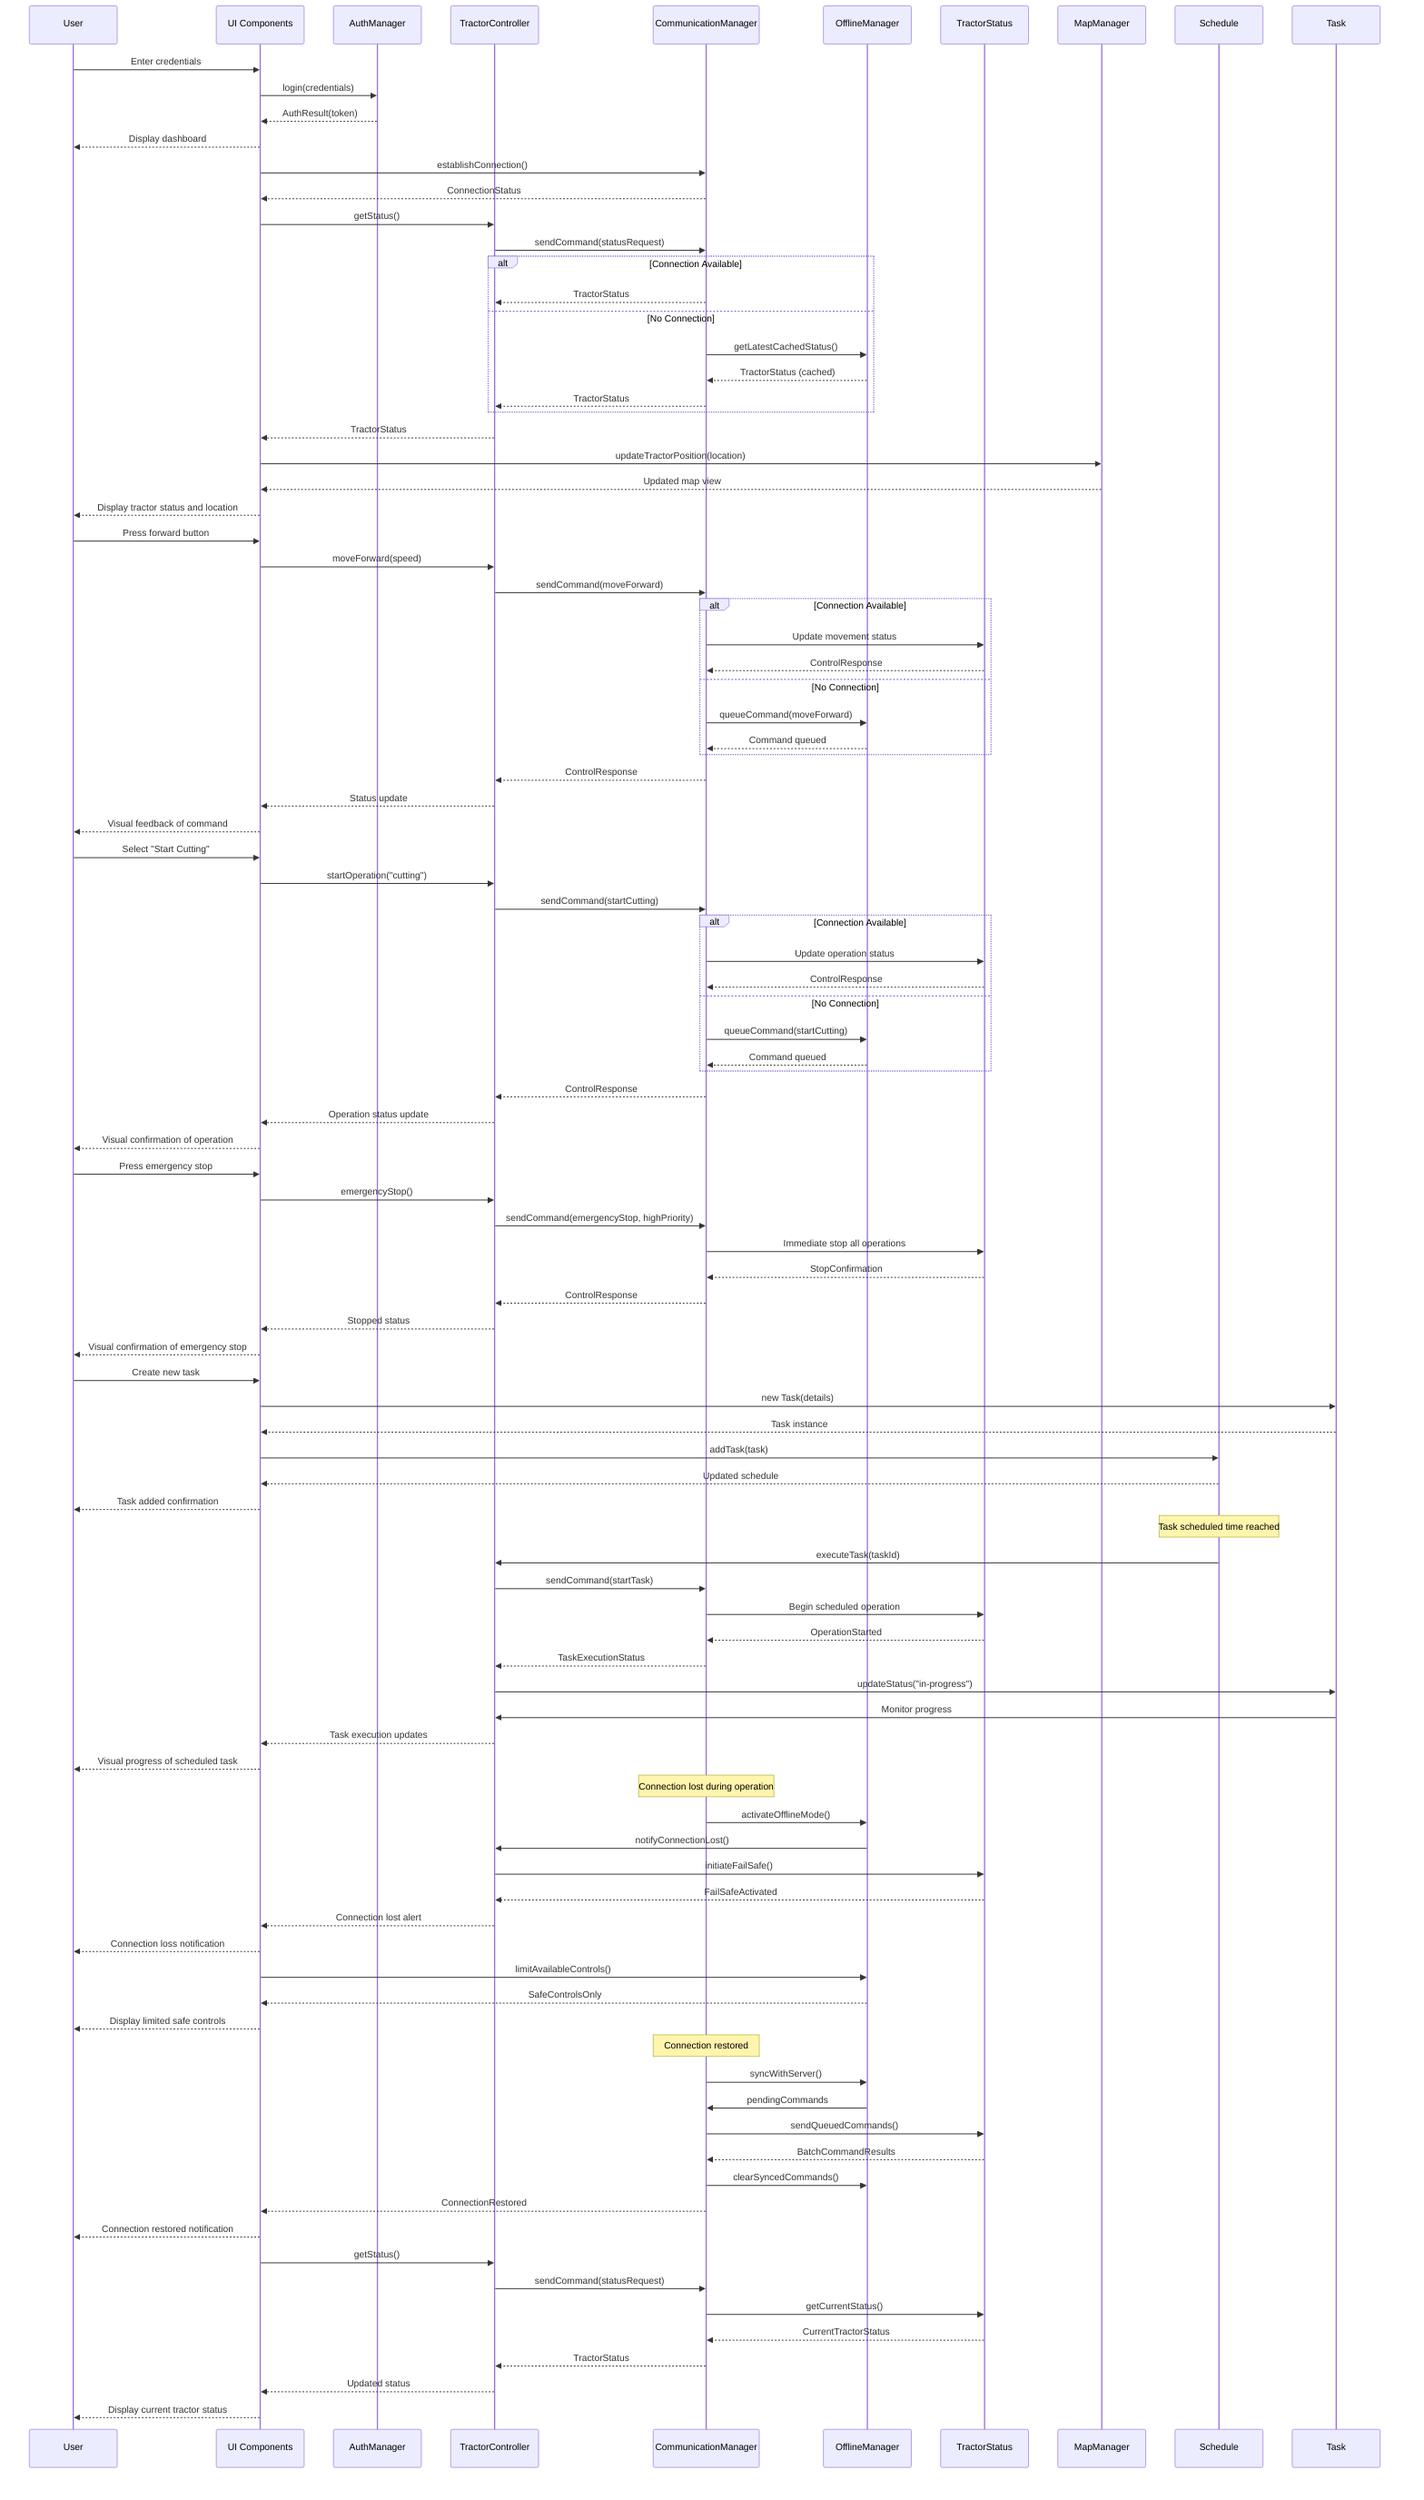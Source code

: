 sequenceDiagram
    participant User
    participant UI as UI Components
    participant AuthM as AuthManager
    participant TractorC as TractorController
    participant CommM as CommunicationManager
    participant OfflineM as OfflineManager
    participant TractorS as TractorStatus
    participant MapM as MapManager
    participant Schedule
    participant Task
    
    %% User Authentication Flow
    User->>UI: Enter credentials
    UI->>AuthM: login(credentials)
    AuthM-->>UI: AuthResult(token)
    UI-->>User: Display dashboard
    
    %% Initial Status Load
    UI->>CommM: establishConnection()
    CommM-->>UI: ConnectionStatus
    UI->>TractorC: getStatus()
    TractorC->>CommM: sendCommand(statusRequest)
    alt Connection Available
        CommM-->>TractorC: TractorStatus
    else No Connection
        CommM->>OfflineM: getLatestCachedStatus()
        OfflineM-->>CommM: TractorStatus (cached)
        CommM-->>TractorC: TractorStatus
    end
    TractorC-->>UI: TractorStatus
    UI->>MapM: updateTractorPosition(location)
    MapM-->>UI: Updated map view
    UI-->>User: Display tractor status and location
    
    %% Manual Control Operation
    User->>UI: Press forward button
    UI->>TractorC: moveForward(speed)
    TractorC->>CommM: sendCommand(moveForward)
    alt Connection Available
        CommM->>TractorS: Update movement status
        TractorS-->>CommM: ControlResponse
    else No Connection
        CommM->>OfflineM: queueCommand(moveForward)
        OfflineM-->>CommM: Command queued
    end
    CommM-->>TractorC: ControlResponse
    TractorC-->>UI: Status update
    UI-->>User: Visual feedback of command
    
    %% Start Operation Flow
    User->>UI: Select "Start Cutting"
    UI->>TractorC: startOperation("cutting")
    TractorC->>CommM: sendCommand(startCutting)
    alt Connection Available
        CommM->>TractorS: Update operation status
        TractorS-->>CommM: ControlResponse
    else No Connection
        CommM->>OfflineM: queueCommand(startCutting)
        OfflineM-->>CommM: Command queued
    end
    CommM-->>TractorC: ControlResponse
    TractorC-->>UI: Operation status update
    UI-->>User: Visual confirmation of operation
    
    %% Emergency Stop Flow
    User->>UI: Press emergency stop
    UI->>TractorC: emergencyStop()
    TractorC->>CommM: sendCommand(emergencyStop, highPriority)
    CommM->>TractorS: Immediate stop all operations
    TractorS-->>CommM: StopConfirmation
    CommM-->>TractorC: ControlResponse
    TractorC-->>UI: Stopped status
    UI-->>User: Visual confirmation of emergency stop
    
    %% Schedule Task Flow
    User->>UI: Create new task
    UI->>Task: new Task(details)
    Task-->>UI: Task instance
    UI->>Schedule: addTask(task)
    Schedule-->>UI: Updated schedule
    UI-->>User: Task added confirmation
    
    %% Execute Scheduled Task Flow
    note over Schedule: Task scheduled time reached
    Schedule->>TractorC: executeTask(taskId)
    TractorC->>CommM: sendCommand(startTask)
    CommM->>TractorS: Begin scheduled operation
    TractorS-->>CommM: OperationStarted
    CommM-->>TractorC: TaskExecutionStatus
    TractorC->>Task: updateStatus("in-progress")
    Task->>TractorC: Monitor progress
    TractorC-->>UI: Task execution updates
    UI-->>User: Visual progress of scheduled task
    
    %% Connection Lost Scenario
    note over CommM: Connection lost during operation
    CommM->>OfflineM: activateOfflineMode()
    OfflineM->>TractorC: notifyConnectionLost()
    TractorC->>TractorS: initiateFailSafe()
    TractorS-->>TractorC: FailSafeActivated
    TractorC-->>UI: Connection lost alert
    UI-->>User: Connection loss notification
    UI->>OfflineM: limitAvailableControls()
    OfflineM-->>UI: SafeControlsOnly
    UI-->>User: Display limited safe controls
    
    %% Connection Restored
    note over CommM: Connection restored
    CommM->>OfflineM: syncWithServer()
    OfflineM->>CommM: pendingCommands
    CommM->>TractorS: sendQueuedCommands()
    TractorS-->>CommM: BatchCommandResults
    CommM->>OfflineM: clearSyncedCommands()
    CommM-->>UI: ConnectionRestored
    UI-->>User: Connection restored notification
    UI->>TractorC: getStatus()
    TractorC->>CommM: sendCommand(statusRequest)
    CommM->>TractorS: getCurrentStatus()
    TractorS-->>CommM: CurrentTractorStatus
    CommM-->>TractorC: TractorStatus
    TractorC-->>UI: Updated status
    UI-->>User: Display current tractor status